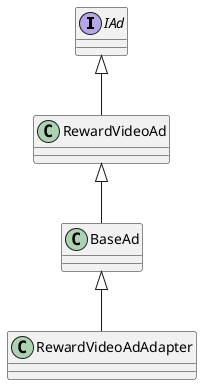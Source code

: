 @startuml
interface IAd{}
IAd <|-- RewardVideoAd
RewardVideoAd <|-- BaseAd
BaseAd <|-- RewardVideoAdAdapter
@enduml